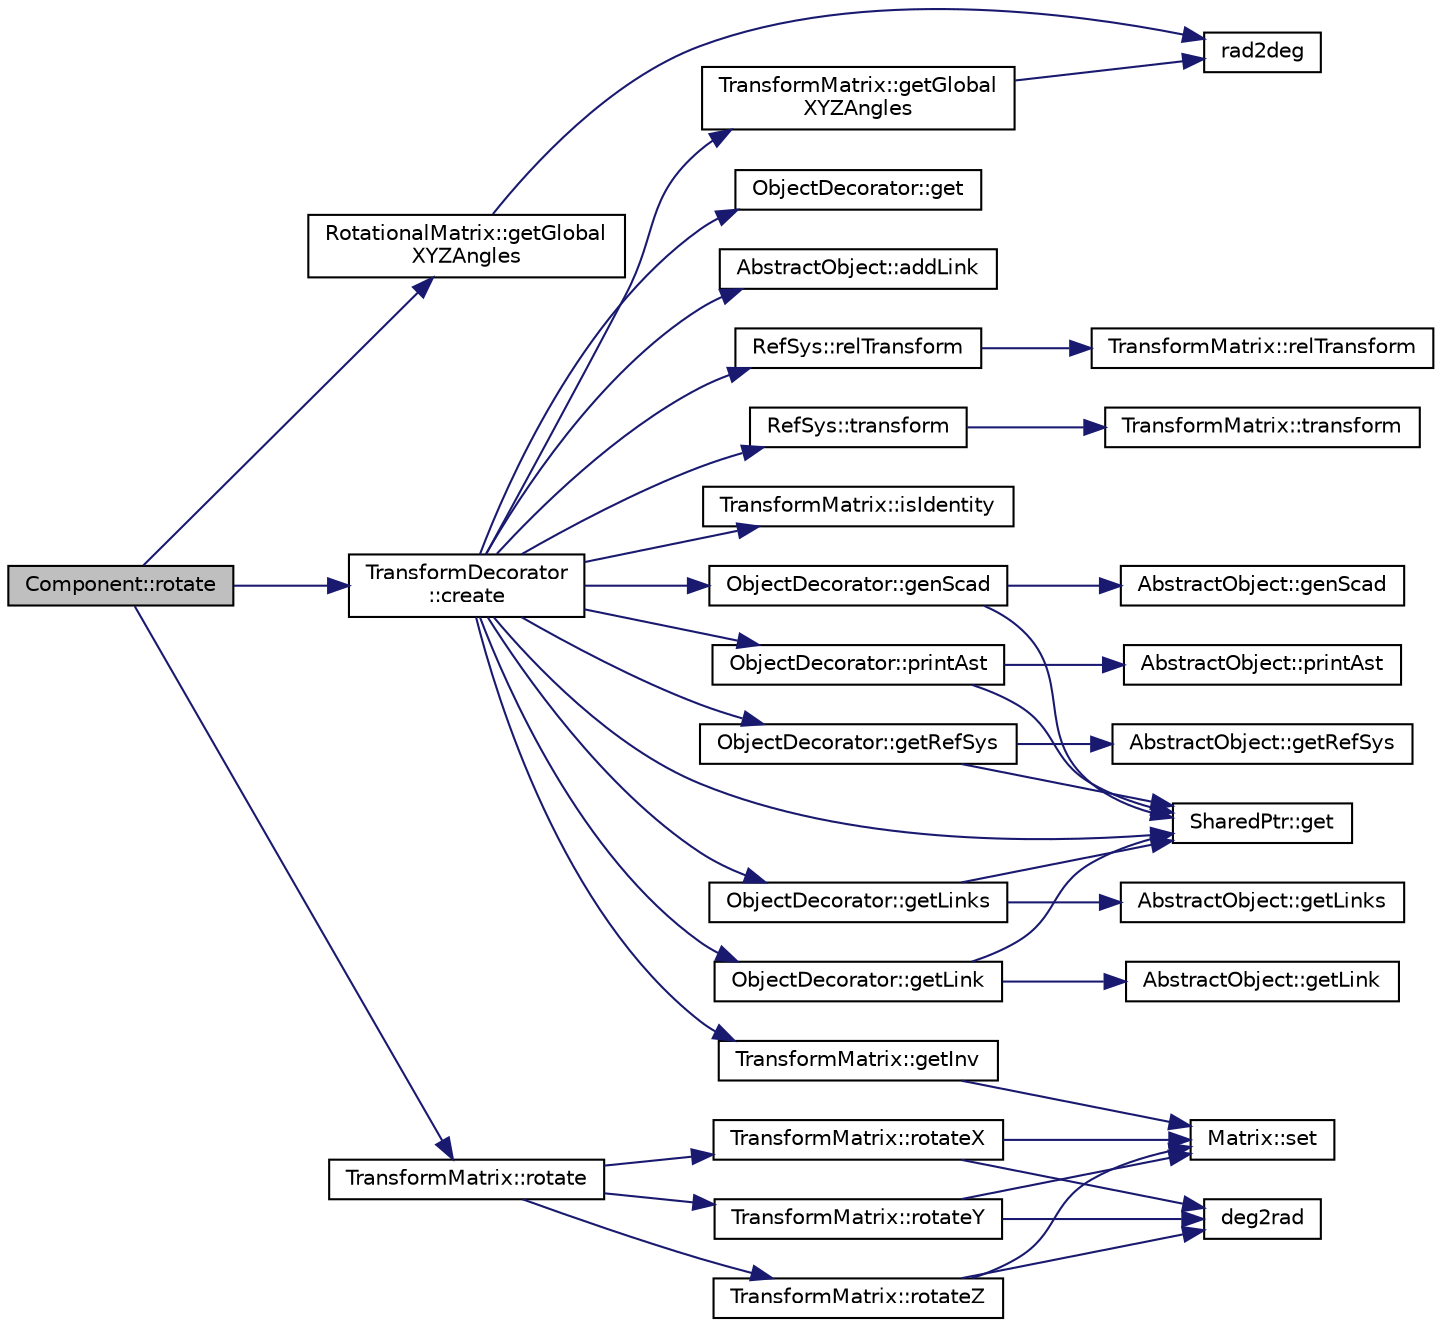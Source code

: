 digraph "Component::rotate"
{
  edge [fontname="Helvetica",fontsize="10",labelfontname="Helvetica",labelfontsize="10"];
  node [fontname="Helvetica",fontsize="10",shape=record];
  rankdir="LR";
  Node528 [label="Component::rotate",height=0.2,width=0.4,color="black", fillcolor="grey75", style="filled", fontcolor="black"];
  Node528 -> Node529 [color="midnightblue",fontsize="10",style="solid",fontname="Helvetica"];
  Node529 [label="RotationalMatrix::getGlobal\lXYZAngles",height=0.2,width=0.4,color="black", fillcolor="white", style="filled",URL="$classRotationalMatrix.html#a6e8d9b68336d9507fb71f0e8fea58524",tooltip="Gets the rotation angles about the fixed axes x,y,z. Obtains the rotation angles about the fixed x..."];
  Node529 -> Node530 [color="midnightblue",fontsize="10",style="solid",fontname="Helvetica"];
  Node530 [label="rad2deg",height=0.2,width=0.4,color="black", fillcolor="white", style="filled",URL="$Math_8h.html#a638b7a3259334d9389d4dcb31cb7dfea"];
  Node528 -> Node531 [color="midnightblue",fontsize="10",style="solid",fontname="Helvetica"];
  Node531 [label="TransformMatrix::rotate",height=0.2,width=0.4,color="black", fillcolor="white", style="filled",URL="$classTransformMatrix.html#a20910983db5e4e0574879dd86b4f8a3e",tooltip="Applies a Roll-Pitch-Yaw rotation around the initial fixed x, y, z Applies three rotations around the..."];
  Node531 -> Node532 [color="midnightblue",fontsize="10",style="solid",fontname="Helvetica"];
  Node532 [label="TransformMatrix::rotateX",height=0.2,width=0.4,color="black", fillcolor="white", style="filled",URL="$classTransformMatrix.html#ad94010aa2da239614efbfb4926d63c04",tooltip="Applies a rotation around initial fixed x axis Applies a rotation around current x axis..."];
  Node532 -> Node533 [color="midnightblue",fontsize="10",style="solid",fontname="Helvetica"];
  Node533 [label="deg2rad",height=0.2,width=0.4,color="black", fillcolor="white", style="filled",URL="$Math_8h.html#a021636ed21e2cb128cb67fa392983ac0"];
  Node532 -> Node534 [color="midnightblue",fontsize="10",style="solid",fontname="Helvetica"];
  Node534 [label="Matrix::set",height=0.2,width=0.4,color="black", fillcolor="white", style="filled",URL="$classMatrix.html#a820d3e49ffea766faf310729803e1df1"];
  Node531 -> Node535 [color="midnightblue",fontsize="10",style="solid",fontname="Helvetica"];
  Node535 [label="TransformMatrix::rotateY",height=0.2,width=0.4,color="black", fillcolor="white", style="filled",URL="$classTransformMatrix.html#ac76ffec4c53cd0b70b0bc86a67f95ad0",tooltip="Applies a rotation around initial fixed y axis Applies a rotation around current y axis..."];
  Node535 -> Node533 [color="midnightblue",fontsize="10",style="solid",fontname="Helvetica"];
  Node535 -> Node534 [color="midnightblue",fontsize="10",style="solid",fontname="Helvetica"];
  Node531 -> Node536 [color="midnightblue",fontsize="10",style="solid",fontname="Helvetica"];
  Node536 [label="TransformMatrix::rotateZ",height=0.2,width=0.4,color="black", fillcolor="white", style="filled",URL="$classTransformMatrix.html#a4b485e8c3d73e3b687b4859b4cc11408",tooltip="Applies a rotation around initial fixed current z axis Applies a rotation around current z axis..."];
  Node536 -> Node533 [color="midnightblue",fontsize="10",style="solid",fontname="Helvetica"];
  Node536 -> Node534 [color="midnightblue",fontsize="10",style="solid",fontname="Helvetica"];
  Node528 -> Node537 [color="midnightblue",fontsize="10",style="solid",fontname="Helvetica"];
  Node537 [label="TransformDecorator\l::create",height=0.2,width=0.4,color="black", fillcolor="white", style="filled",URL="$classTransformDecorator.html#a0aa4971660b91bebb8ad53e682b00bd1",tooltip="Default factory method. "];
  Node537 -> Node538 [color="midnightblue",fontsize="10",style="solid",fontname="Helvetica"];
  Node538 [label="TransformMatrix::isIdentity",height=0.2,width=0.4,color="black", fillcolor="white", style="filled",URL="$classTransformMatrix.html#ae53e1d2436656a41d8689cd818a05f88",tooltip="checke if matrix equals identity "];
  Node537 -> Node539 [color="midnightblue",fontsize="10",style="solid",fontname="Helvetica"];
  Node539 [label="SharedPtr::get",height=0.2,width=0.4,color="black", fillcolor="white", style="filled",URL="$classSharedPtr.html#a49ccede7111c7d25c1b1752b8ede30f5",tooltip="Gets the pointer hold. "];
  Node537 -> Node540 [color="midnightblue",fontsize="10",style="solid",fontname="Helvetica"];
  Node540 [label="RefSys::relTransform",height=0.2,width=0.4,color="black", fillcolor="white", style="filled",URL="$classRefSys.html#a964c20355e817d51cc44f4370f41056f"];
  Node540 -> Node541 [color="midnightblue",fontsize="10",style="solid",fontname="Helvetica"];
  Node541 [label="TransformMatrix::relTransform",height=0.2,width=0.4,color="black", fillcolor="white", style="filled",URL="$classTransformMatrix.html#a2b8dd01bc118116b0ca134643a4b8cc9"];
  Node537 -> Node542 [color="midnightblue",fontsize="10",style="solid",fontname="Helvetica"];
  Node542 [label="TransformMatrix::getInv",height=0.2,width=0.4,color="black", fillcolor="white", style="filled",URL="$classTransformMatrix.html#a7011cfeea745ed89415a324c2a665a87"];
  Node542 -> Node534 [color="midnightblue",fontsize="10",style="solid",fontname="Helvetica"];
  Node537 -> Node543 [color="midnightblue",fontsize="10",style="solid",fontname="Helvetica"];
  Node543 [label="RefSys::transform",height=0.2,width=0.4,color="black", fillcolor="white", style="filled",URL="$classRefSys.html#a257068ba4a052c855587d334edec48ff",tooltip="Rotates the reference system This methods rotates the reference system with a rotational matrix..."];
  Node543 -> Node544 [color="midnightblue",fontsize="10",style="solid",fontname="Helvetica"];
  Node544 [label="TransformMatrix::transform",height=0.2,width=0.4,color="black", fillcolor="white", style="filled",URL="$classTransformMatrix.html#ae5e480c59e5afd8367cc456789d5f79d"];
  Node537 -> Node545 [color="midnightblue",fontsize="10",style="solid",fontname="Helvetica"];
  Node545 [label="ObjectDecorator::get",height=0.2,width=0.4,color="black", fillcolor="white", style="filled",URL="$classObjectDecorator.html#aff1b42075a10ee6b0cca6abaa3423bcd",tooltip="Get the internally hold pointer. Const version. "];
  Node537 -> Node546 [color="midnightblue",fontsize="10",style="solid",fontname="Helvetica"];
  Node546 [label="AbstractObject::addLink",height=0.2,width=0.4,color="black", fillcolor="white", style="filled",URL="$classAbstractObject.html#afeb1ed691f3127374a16d0a3297f6917",tooltip="Adds a Link to the system. System of the Link. "];
  Node537 -> Node547 [color="midnightblue",fontsize="10",style="solid",fontname="Helvetica"];
  Node547 [label="TransformMatrix::getGlobal\lXYZAngles",height=0.2,width=0.4,color="black", fillcolor="white", style="filled",URL="$classTransformMatrix.html#a4f4d068778049c7ae999ffe8fad91fde",tooltip="Gets the rotation angles about the fixed axes x,y,z. Obtains the rotation angles about the fixed x..."];
  Node547 -> Node530 [color="midnightblue",fontsize="10",style="solid",fontname="Helvetica"];
  Node537 -> Node548 [color="midnightblue",fontsize="10",style="solid",fontname="Helvetica"];
  Node548 [label="ObjectDecorator::genScad",height=0.2,width=0.4,color="black", fillcolor="white", style="filled",URL="$classObjectDecorator.html#a50d55a263f5ef6b1b847d59d42456be0",tooltip="Generate SCAD output for this object. "];
  Node548 -> Node539 [color="midnightblue",fontsize="10",style="solid",fontname="Helvetica"];
  Node548 -> Node549 [color="midnightblue",fontsize="10",style="solid",fontname="Helvetica"];
  Node549 [label="AbstractObject::genScad",height=0.2,width=0.4,color="black", fillcolor="white", style="filled",URL="$classAbstractObject.html#a6a649119224b5b664e68b324106f8a1b",tooltip="Generate SCAD output for this object. "];
  Node537 -> Node550 [color="midnightblue",fontsize="10",style="solid",fontname="Helvetica"];
  Node550 [label="ObjectDecorator::printAst",height=0.2,width=0.4,color="black", fillcolor="white", style="filled",URL="$classObjectDecorator.html#a5f5a5584f87beb6f8e7c88c941a1a464",tooltip="Generate AST output for this object. "];
  Node550 -> Node539 [color="midnightblue",fontsize="10",style="solid",fontname="Helvetica"];
  Node550 -> Node551 [color="midnightblue",fontsize="10",style="solid",fontname="Helvetica"];
  Node551 [label="AbstractObject::printAst",height=0.2,width=0.4,color="black", fillcolor="white", style="filled",URL="$classAbstractObject.html#afe4637952e9d1dd3af11d29010beaa9d",tooltip="Generate AST output for this object. "];
  Node537 -> Node552 [color="midnightblue",fontsize="10",style="solid",fontname="Helvetica"];
  Node552 [label="ObjectDecorator::getRefSys",height=0.2,width=0.4,color="black", fillcolor="white", style="filled",URL="$classObjectDecorator.html#ae730b62d7a577c130ff49300433016aa"];
  Node552 -> Node539 [color="midnightblue",fontsize="10",style="solid",fontname="Helvetica"];
  Node552 -> Node553 [color="midnightblue",fontsize="10",style="solid",fontname="Helvetica"];
  Node553 [label="AbstractObject::getRefSys",height=0.2,width=0.4,color="black", fillcolor="white", style="filled",URL="$classAbstractObject.html#ad7e95ecc03215458c2587cca04cc8f4a"];
  Node537 -> Node554 [color="midnightblue",fontsize="10",style="solid",fontname="Helvetica"];
  Node554 [label="ObjectDecorator::getLinks",height=0.2,width=0.4,color="black", fillcolor="white", style="filled",URL="$classObjectDecorator.html#a2ecf6bc1b1c7f501d7183a26ce1b2e64"];
  Node554 -> Node539 [color="midnightblue",fontsize="10",style="solid",fontname="Helvetica"];
  Node554 -> Node555 [color="midnightblue",fontsize="10",style="solid",fontname="Helvetica"];
  Node555 [label="AbstractObject::getLinks",height=0.2,width=0.4,color="black", fillcolor="white", style="filled",URL="$classAbstractObject.html#ab4a27c53cbbaf5338d731d8859d31067"];
  Node537 -> Node556 [color="midnightblue",fontsize="10",style="solid",fontname="Helvetica"];
  Node556 [label="ObjectDecorator::getLink",height=0.2,width=0.4,color="black", fillcolor="white", style="filled",URL="$classObjectDecorator.html#a6d5d7a5d6ba13608c5399c9a0718c8ba"];
  Node556 -> Node539 [color="midnightblue",fontsize="10",style="solid",fontname="Helvetica"];
  Node556 -> Node557 [color="midnightblue",fontsize="10",style="solid",fontname="Helvetica"];
  Node557 [label="AbstractObject::getLink",height=0.2,width=0.4,color="black", fillcolor="white", style="filled",URL="$classAbstractObject.html#aacc0185c2f8d24721e09e9b56a03d528"];
}
